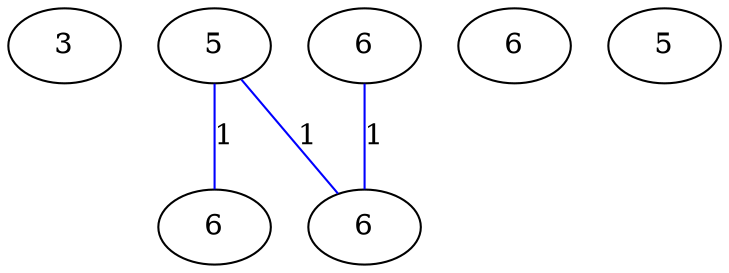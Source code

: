 graph G {
	0 [label="3"];
	1 [label="5"];
	2 [label="6"];
	3 [label="6"];
	4 [label="6"];
	5 [label="6"];
	6 [label="5"];
	1 -- 2 [label="1", color=blue];
	1 -- 4 [label="1", color=blue];
	3 -- 4 [label="1", color=blue];
}